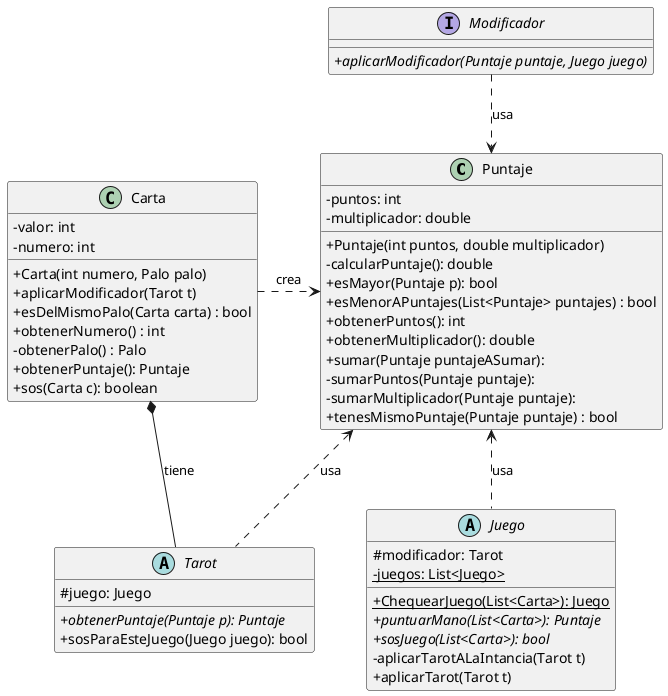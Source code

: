 @startuml Puntaje
skinparam classAttributeIconSize 0

class Puntaje {
-puntos: int
-multiplicador: double
+Puntaje(int puntos, double multiplicador)
-calcularPuntaje(): double
+esMayor(Puntaje p): bool
+esMenorAPuntajes(List<Puntaje> puntajes) : bool
+obtenerPuntos(): int
+obtenerMultiplicador(): double
+sumar(Puntaje puntajeASumar):
-sumarPuntos(Puntaje puntaje):
-sumarMultiplicador(Puntaje puntaje):
+tenesMismoPuntaje(Puntaje puntaje) : bool
}

class Carta {
-valor: int
-numero: int
+Carta(int numero, Palo palo)
+aplicarModificador(Tarot t)
+esDelMismoPalo(Carta carta) : bool
+obtenerNumero() : int
-obtenerPalo() : Palo
+obtenerPuntaje(): Puntaje
+sos(Carta c): boolean
}

abstract Juego {
#modificador: Tarot
-{static}juegos: List<Juego>
+{static}ChequearJuego(List<Carta>): Juego
+{abstract}puntuarMano(List<Carta>): Puntaje
+{abstract}sosJuego(List<Carta>): bool
-aplicarTarotALaIntancia(Tarot t)
+aplicarTarot(Tarot t)
}

interface Modificador{
+{abstract} aplicarModificador(Puntaje puntaje, Juego juego)
}

abstract class Tarot{
#juego: Juego
+{abstract}obtenerPuntaje(Puntaje p): Puntaje
+sosParaEsteJuego(Juego juego): bool
}

Carta *-- Tarot :tiene


Tarot .up.> Puntaje: "usa"
Modificador .down.> Puntaje: "usa"
Juego .up.> Puntaje: "usa"
Puntaje <.left. Carta: "crea"

@enduml